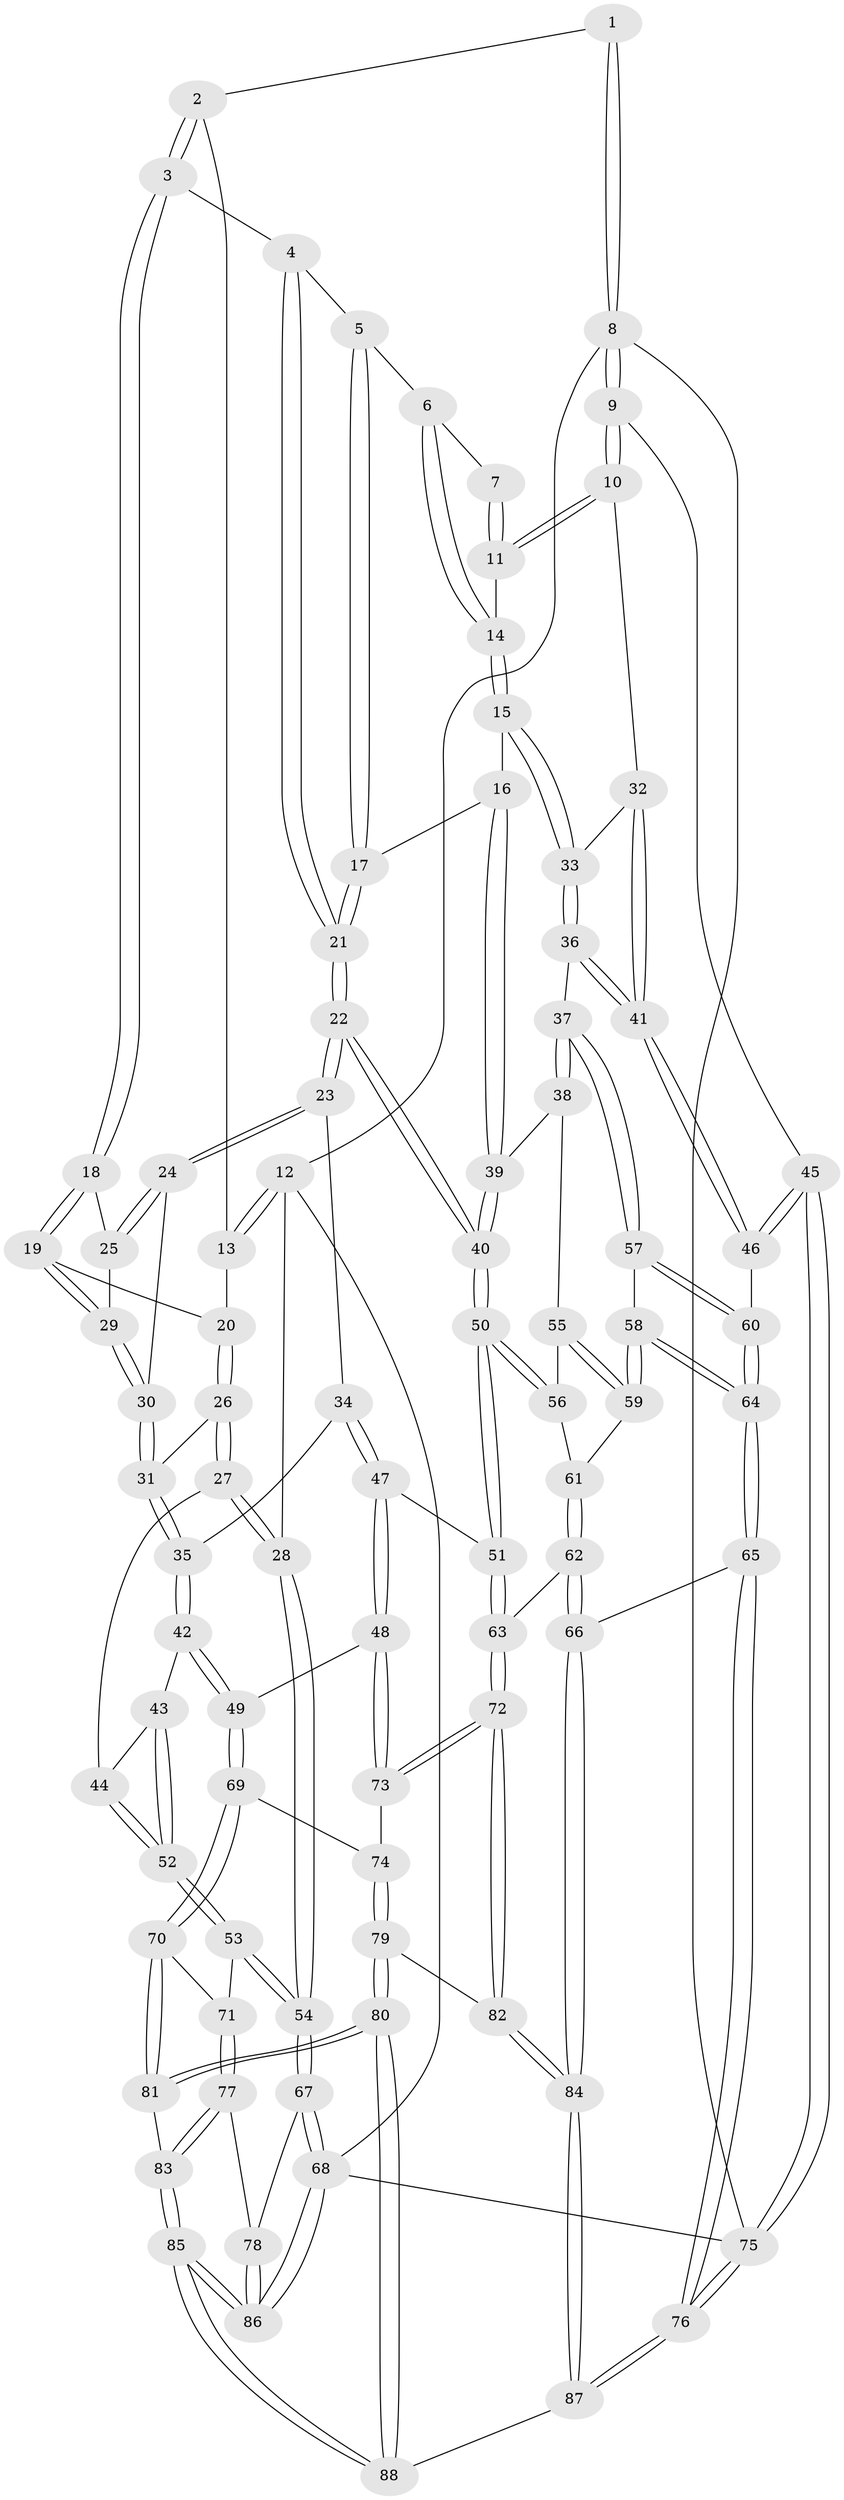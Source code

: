 // Generated by graph-tools (version 1.1) at 2025/16/03/09/25 04:16:53]
// undirected, 88 vertices, 217 edges
graph export_dot {
graph [start="1"]
  node [color=gray90,style=filled];
  1 [pos="+0.7360864169295473+0"];
  2 [pos="+0.3539772145300919+0"];
  3 [pos="+0.4142125496133572+0.06281521773650102"];
  4 [pos="+0.5154873290572836+0.1327409975219341"];
  5 [pos="+0.6348388494409078+0.12657641942145423"];
  6 [pos="+0.7012668009982792+0.08721851873482571"];
  7 [pos="+0.7265485928040333+0"];
  8 [pos="+1+0"];
  9 [pos="+1+0.16722742990827308"];
  10 [pos="+1+0.19011710078791788"];
  11 [pos="+0.868223721014784+0.14539418514311833"];
  12 [pos="+0+0"];
  13 [pos="+0.09168103452044964+0"];
  14 [pos="+0.7512752146491504+0.18967126873496085"];
  15 [pos="+0.7424433587796249+0.3276361276967313"];
  16 [pos="+0.6811278425998833+0.3479483720693944"];
  17 [pos="+0.6256501422169722+0.34904413140364127"];
  18 [pos="+0.4054407434158018+0.1023085649673732"];
  19 [pos="+0.251223564611619+0.2202237035927805"];
  20 [pos="+0.14804976059980593+0.11373464133040952"];
  21 [pos="+0.5892375056628079+0.3575363647411447"];
  22 [pos="+0.5125867909142674+0.4101329004035082"];
  23 [pos="+0.4575223467561332+0.40100081312635716"];
  24 [pos="+0.4106499928208057+0.35575363353018397"];
  25 [pos="+0.39740537617543187+0.15541657507481546"];
  26 [pos="+0.10966683535432477+0.37602397601897736"];
  27 [pos="+0.03732351660057987+0.422814139748271"];
  28 [pos="+0+0.40704264955898367"];
  29 [pos="+0.2685109208625172+0.24766480961652715"];
  30 [pos="+0.2780858863068687+0.32977338637248693"];
  31 [pos="+0.16535788950072905+0.37446647645751596"];
  32 [pos="+0.9480924252183345+0.32383458976006996"];
  33 [pos="+0.868386510526414+0.36092673247958584"];
  34 [pos="+0.3720625204046356+0.48542798664216724"];
  35 [pos="+0.27763938780965053+0.48902266985386633"];
  36 [pos="+0.8651953369381029+0.47969791496347686"];
  37 [pos="+0.8217417595161286+0.5521088751636324"];
  38 [pos="+0.7368864590094512+0.549242885177468"];
  39 [pos="+0.7275429628938909+0.5360977778192315"];
  40 [pos="+0.5400896744444684+0.5089184548368989"];
  41 [pos="+0.9913480447221408+0.5642992059925612"];
  42 [pos="+0.1860816113045256+0.6147036386534291"];
  43 [pos="+0.17657420521209594+0.6106321972780322"];
  44 [pos="+0.046402370600387606+0.437467771408452"];
  45 [pos="+1+0.6652082676446988"];
  46 [pos="+1+0.6496182222977682"];
  47 [pos="+0.34492353319795876+0.6191900955539767"];
  48 [pos="+0.31603009292629575+0.650494081342742"];
  49 [pos="+0.24666144104178897+0.6718726505826427"];
  50 [pos="+0.5492731745540774+0.607909734879889"];
  51 [pos="+0.5433424671256938+0.6235418517263382"];
  52 [pos="+0.03266399451035198+0.7093046445669134"];
  53 [pos="+0.009600896447875183+0.7322148254963153"];
  54 [pos="+0+0.7610948198895544"];
  55 [pos="+0.7368294722916716+0.5493210913154571"];
  56 [pos="+0.6912761905538324+0.6075846499027517"];
  57 [pos="+0.8446425345255516+0.6290376999723836"];
  58 [pos="+0.8192669145410271+0.6721760886267315"];
  59 [pos="+0.7670123496722472+0.6643546858730006"];
  60 [pos="+1+0.6542144228425688"];
  61 [pos="+0.7183382780110705+0.6595953247465642"];
  62 [pos="+0.6612454174724012+0.7678790043278171"];
  63 [pos="+0.5450189798641834+0.7196223355043958"];
  64 [pos="+0.8241281516797545+0.7961009716063957"];
  65 [pos="+0.8099631907374115+0.8354389628665608"];
  66 [pos="+0.7005633316855526+0.811517852951834"];
  67 [pos="+0+0.792854031322277"];
  68 [pos="+0+1"];
  69 [pos="+0.2461315925926152+0.6758828483892221"];
  70 [pos="+0.21045211686767715+0.755728848792259"];
  71 [pos="+0.07341392187406587+0.774186494098608"];
  72 [pos="+0.49823750514978654+0.7645757645964972"];
  73 [pos="+0.43485312463564474+0.7496937957629487"];
  74 [pos="+0.34251298875881586+0.7995659944996868"];
  75 [pos="+1+1"];
  76 [pos="+1+1"];
  77 [pos="+0.10443366566406366+0.8706100269200966"];
  78 [pos="+0.07357273435815322+0.893082651252903"];
  79 [pos="+0.3245556499092047+0.8899887271765973"];
  80 [pos="+0.3063199052561699+0.9017702760588128"];
  81 [pos="+0.22026188043231648+0.8718379577670218"];
  82 [pos="+0.4826877261314026+0.881079693199107"];
  83 [pos="+0.19680861983755318+0.8857434703893028"];
  84 [pos="+0.5520701180816759+1"];
  85 [pos="+0.03042829625916909+1"];
  86 [pos="+0+1"];
  87 [pos="+0.5700703023125018+1"];
  88 [pos="+0.34516583650291416+1"];
  1 -- 2;
  1 -- 8;
  1 -- 8;
  2 -- 3;
  2 -- 3;
  2 -- 13;
  3 -- 4;
  3 -- 18;
  3 -- 18;
  4 -- 5;
  4 -- 21;
  4 -- 21;
  5 -- 6;
  5 -- 17;
  5 -- 17;
  6 -- 7;
  6 -- 14;
  6 -- 14;
  7 -- 11;
  7 -- 11;
  8 -- 9;
  8 -- 9;
  8 -- 12;
  8 -- 75;
  9 -- 10;
  9 -- 10;
  9 -- 45;
  10 -- 11;
  10 -- 11;
  10 -- 32;
  11 -- 14;
  12 -- 13;
  12 -- 13;
  12 -- 28;
  12 -- 68;
  13 -- 20;
  14 -- 15;
  14 -- 15;
  15 -- 16;
  15 -- 33;
  15 -- 33;
  16 -- 17;
  16 -- 39;
  16 -- 39;
  17 -- 21;
  17 -- 21;
  18 -- 19;
  18 -- 19;
  18 -- 25;
  19 -- 20;
  19 -- 29;
  19 -- 29;
  20 -- 26;
  20 -- 26;
  21 -- 22;
  21 -- 22;
  22 -- 23;
  22 -- 23;
  22 -- 40;
  22 -- 40;
  23 -- 24;
  23 -- 24;
  23 -- 34;
  24 -- 25;
  24 -- 25;
  24 -- 30;
  25 -- 29;
  26 -- 27;
  26 -- 27;
  26 -- 31;
  27 -- 28;
  27 -- 28;
  27 -- 44;
  28 -- 54;
  28 -- 54;
  29 -- 30;
  29 -- 30;
  30 -- 31;
  30 -- 31;
  31 -- 35;
  31 -- 35;
  32 -- 33;
  32 -- 41;
  32 -- 41;
  33 -- 36;
  33 -- 36;
  34 -- 35;
  34 -- 47;
  34 -- 47;
  35 -- 42;
  35 -- 42;
  36 -- 37;
  36 -- 41;
  36 -- 41;
  37 -- 38;
  37 -- 38;
  37 -- 57;
  37 -- 57;
  38 -- 39;
  38 -- 55;
  39 -- 40;
  39 -- 40;
  40 -- 50;
  40 -- 50;
  41 -- 46;
  41 -- 46;
  42 -- 43;
  42 -- 49;
  42 -- 49;
  43 -- 44;
  43 -- 52;
  43 -- 52;
  44 -- 52;
  44 -- 52;
  45 -- 46;
  45 -- 46;
  45 -- 75;
  45 -- 75;
  46 -- 60;
  47 -- 48;
  47 -- 48;
  47 -- 51;
  48 -- 49;
  48 -- 73;
  48 -- 73;
  49 -- 69;
  49 -- 69;
  50 -- 51;
  50 -- 51;
  50 -- 56;
  50 -- 56;
  51 -- 63;
  51 -- 63;
  52 -- 53;
  52 -- 53;
  53 -- 54;
  53 -- 54;
  53 -- 71;
  54 -- 67;
  54 -- 67;
  55 -- 56;
  55 -- 59;
  55 -- 59;
  56 -- 61;
  57 -- 58;
  57 -- 60;
  57 -- 60;
  58 -- 59;
  58 -- 59;
  58 -- 64;
  58 -- 64;
  59 -- 61;
  60 -- 64;
  60 -- 64;
  61 -- 62;
  61 -- 62;
  62 -- 63;
  62 -- 66;
  62 -- 66;
  63 -- 72;
  63 -- 72;
  64 -- 65;
  64 -- 65;
  65 -- 66;
  65 -- 76;
  65 -- 76;
  66 -- 84;
  66 -- 84;
  67 -- 68;
  67 -- 68;
  67 -- 78;
  68 -- 86;
  68 -- 86;
  68 -- 75;
  69 -- 70;
  69 -- 70;
  69 -- 74;
  70 -- 71;
  70 -- 81;
  70 -- 81;
  71 -- 77;
  71 -- 77;
  72 -- 73;
  72 -- 73;
  72 -- 82;
  72 -- 82;
  73 -- 74;
  74 -- 79;
  74 -- 79;
  75 -- 76;
  75 -- 76;
  76 -- 87;
  76 -- 87;
  77 -- 78;
  77 -- 83;
  77 -- 83;
  78 -- 86;
  78 -- 86;
  79 -- 80;
  79 -- 80;
  79 -- 82;
  80 -- 81;
  80 -- 81;
  80 -- 88;
  80 -- 88;
  81 -- 83;
  82 -- 84;
  82 -- 84;
  83 -- 85;
  83 -- 85;
  84 -- 87;
  84 -- 87;
  85 -- 86;
  85 -- 86;
  85 -- 88;
  85 -- 88;
  87 -- 88;
}
